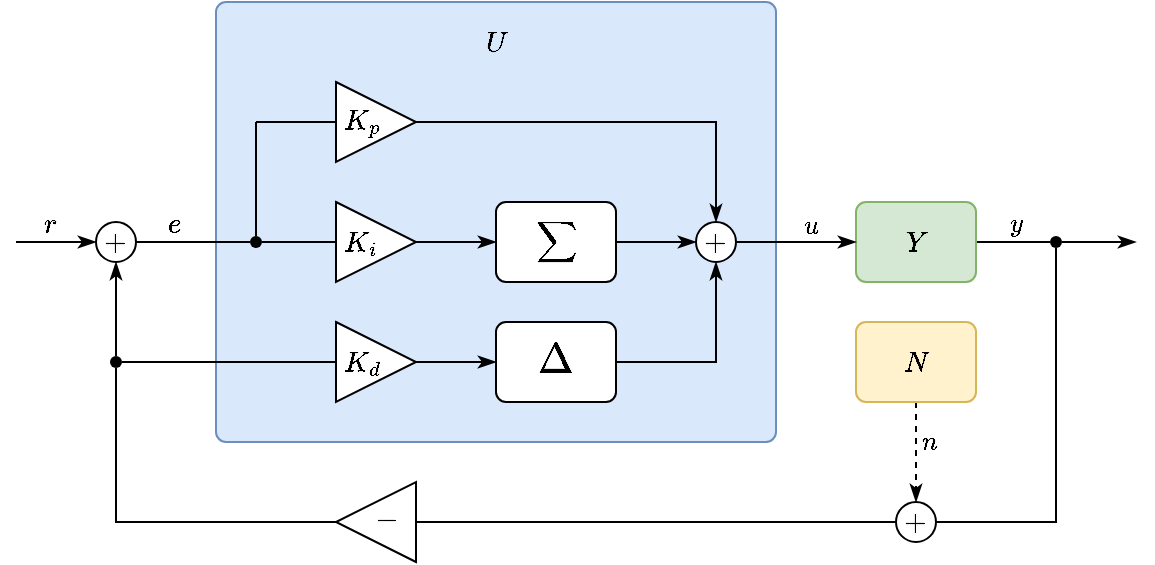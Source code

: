 <mxfile version="21.7.5" type="device">
  <diagram name="Page-1" id="2XKWPcIbEDFmkF_fYan6">
    <mxGraphModel dx="989" dy="517" grid="1" gridSize="10" guides="1" tooltips="1" connect="1" arrows="1" fold="1" page="1" pageScale="1" pageWidth="1169" pageHeight="827" math="1" shadow="0">
      <root>
        <mxCell id="0" />
        <mxCell id="1" parent="0" />
        <mxCell id="MaQ5DsDEFewdZ8NI3_F5-49" value="" style="rounded=1;whiteSpace=wrap;html=1;arcSize=10;absoluteArcSize=1;fillColor=#dae8fc;strokeColor=#6c8ebf;" parent="1" vertex="1">
          <mxGeometry x="140" y="40" width="280" height="220" as="geometry" />
        </mxCell>
        <mxCell id="MaQ5DsDEFewdZ8NI3_F5-12" value="" style="rounded=0;orthogonalLoop=1;jettySize=auto;html=1;fontFamily=Helvetica;fontSize=12;endArrow=none;endFill=0;entryX=0;entryY=0.5;entryDx=0;entryDy=0;exitX=1;exitY=0.5;exitDx=0;exitDy=0;" parent="1" source="MaQ5DsDEFewdZ8NI3_F5-1" target="MaQ5DsDEFewdZ8NI3_F5-48" edge="1">
          <mxGeometry relative="1" as="geometry">
            <mxPoint x="530" y="170" as="sourcePoint" />
            <mxPoint x="550" y="140" as="targetPoint" />
            <Array as="points" />
          </mxGeometry>
        </mxCell>
        <mxCell id="MaQ5DsDEFewdZ8NI3_F5-32" value="$$y$$" style="edgeLabel;html=1;align=center;verticalAlign=middle;resizable=0;points=[];labelBackgroundColor=none;" parent="MaQ5DsDEFewdZ8NI3_F5-12" vertex="1" connectable="0">
          <mxGeometry x="0.221" y="-2" relative="1" as="geometry">
            <mxPoint x="-3" y="-11" as="offset" />
          </mxGeometry>
        </mxCell>
        <mxCell id="MaQ5DsDEFewdZ8NI3_F5-1" value="&lt;font data-font-src=&quot;https://fonts.googleapis.com/css?family=KaTeX_Math&quot; style=&quot;font-size: 12px;&quot;&gt;$$Y$$&lt;/font&gt;" style="rounded=1;whiteSpace=wrap;html=1;fillColor=#d5e8d4;strokeColor=#82b366;fontFamily=Helvetica;fontSize=12;fontStyle=2;absoluteArcSize=1;arcSize=10;" parent="1" vertex="1">
          <mxGeometry x="460" y="140" width="60" height="40" as="geometry" />
        </mxCell>
        <mxCell id="MaQ5DsDEFewdZ8NI3_F5-6" style="rounded=0;orthogonalLoop=1;jettySize=auto;html=1;entryX=0;entryY=0.5;entryDx=0;entryDy=0;exitX=1;exitY=0.5;exitDx=0;exitDy=0;fontFamily=Helvetica;fontSize=12;endArrow=classicThin;endFill=1;" parent="1" source="MaQ5DsDEFewdZ8NI3_F5-30" target="MaQ5DsDEFewdZ8NI3_F5-1" edge="1">
          <mxGeometry relative="1" as="geometry">
            <mxPoint x="420" y="160" as="sourcePoint" />
            <Array as="points" />
          </mxGeometry>
        </mxCell>
        <mxCell id="4Pz0AKf7egqHSGNydbKW-2" value="$$u$$" style="edgeLabel;html=1;align=center;verticalAlign=middle;resizable=0;points=[];labelBackgroundColor=none;" vertex="1" connectable="0" parent="MaQ5DsDEFewdZ8NI3_F5-6">
          <mxGeometry x="0.075" y="-1" relative="1" as="geometry">
            <mxPoint x="4" y="-9" as="offset" />
          </mxGeometry>
        </mxCell>
        <mxCell id="MaQ5DsDEFewdZ8NI3_F5-5" style="rounded=0;orthogonalLoop=1;jettySize=auto;html=1;exitX=1;exitY=0.5;exitDx=0;exitDy=0;entryX=0;entryY=0.5;entryDx=0;entryDy=0;strokeColor=default;endArrow=none;endFill=0;fontFamily=Helvetica;fontSize=12;" parent="1" source="MaQ5DsDEFewdZ8NI3_F5-3" edge="1">
          <mxGeometry relative="1" as="geometry">
            <mxPoint x="140" y="160" as="targetPoint" />
          </mxGeometry>
        </mxCell>
        <mxCell id="MaQ5DsDEFewdZ8NI3_F5-21" value="$$e$$" style="edgeLabel;html=1;align=center;verticalAlign=middle;resizable=0;points=[];fontFamily=Helvetica;fontSize=12;labelBackgroundColor=none;" parent="MaQ5DsDEFewdZ8NI3_F5-5" vertex="1" connectable="0">
          <mxGeometry x="-0.093" y="-2" relative="1" as="geometry">
            <mxPoint x="1" y="-11" as="offset" />
          </mxGeometry>
        </mxCell>
        <mxCell id="MaQ5DsDEFewdZ8NI3_F5-39" style="edgeStyle=orthogonalEdgeStyle;rounded=0;orthogonalLoop=1;jettySize=auto;html=1;entryX=0.5;entryY=1;entryDx=0;entryDy=0;exitX=1;exitY=0.5;exitDx=0;exitDy=0;endArrow=none;endFill=0;" parent="1" source="MaQ5DsDEFewdZ8NI3_F5-40" target="MaQ5DsDEFewdZ8NI3_F5-45" edge="1">
          <mxGeometry relative="1" as="geometry">
            <mxPoint x="160" y="280" as="sourcePoint" />
            <Array as="points">
              <mxPoint x="90" y="300" />
            </Array>
          </mxGeometry>
        </mxCell>
        <mxCell id="MaQ5DsDEFewdZ8NI3_F5-3" value="$$+$$" style="ellipse;whiteSpace=wrap;html=1;aspect=fixed;fontFamily=Helvetica;fontSize=12;spacing=0;" parent="1" vertex="1">
          <mxGeometry x="80" y="150" width="20" height="20" as="geometry" />
        </mxCell>
        <mxCell id="MaQ5DsDEFewdZ8NI3_F5-4" value="" style="endArrow=classicThin;html=1;rounded=0;entryX=0;entryY=0.5;entryDx=0;entryDy=0;fontFamily=Helvetica;fontSize=12;endFill=1;" parent="1" target="MaQ5DsDEFewdZ8NI3_F5-3" edge="1">
          <mxGeometry width="50" height="50" relative="1" as="geometry">
            <mxPoint x="40" y="160" as="sourcePoint" />
            <mxPoint x="10" y="160" as="targetPoint" />
          </mxGeometry>
        </mxCell>
        <mxCell id="MaQ5DsDEFewdZ8NI3_F5-20" value="$$r$$" style="edgeLabel;html=1;align=center;verticalAlign=middle;resizable=0;points=[];fontFamily=Helvetica;fontSize=12;labelBackgroundColor=none;" parent="MaQ5DsDEFewdZ8NI3_F5-4" vertex="1" connectable="0">
          <mxGeometry x="-0.293" relative="1" as="geometry">
            <mxPoint x="3" y="-9" as="offset" />
          </mxGeometry>
        </mxCell>
        <mxCell id="MaQ5DsDEFewdZ8NI3_F5-9" style="rounded=0;orthogonalLoop=1;jettySize=auto;html=1;exitX=0.5;exitY=1;exitDx=0;exitDy=0;entryX=0.5;entryY=0;entryDx=0;entryDy=0;fontFamily=Helvetica;fontSize=12;endArrow=classicThin;endFill=1;dashed=1;" parent="1" source="MaQ5DsDEFewdZ8NI3_F5-10" target="MaQ5DsDEFewdZ8NI3_F5-8" edge="1">
          <mxGeometry relative="1" as="geometry">
            <mxPoint x="590" y="70" as="sourcePoint" />
          </mxGeometry>
        </mxCell>
        <mxCell id="MaQ5DsDEFewdZ8NI3_F5-38" value="$$n$$" style="edgeLabel;html=1;align=center;verticalAlign=middle;resizable=0;points=[];labelBackgroundColor=none;" parent="MaQ5DsDEFewdZ8NI3_F5-9" vertex="1" connectable="0">
          <mxGeometry x="-0.393" y="-2" relative="1" as="geometry">
            <mxPoint x="8" y="5" as="offset" />
          </mxGeometry>
        </mxCell>
        <mxCell id="MaQ5DsDEFewdZ8NI3_F5-10" value="$$N$$" style="rounded=1;whiteSpace=wrap;html=1;fillColor=#fff2cc;strokeColor=#d6b656;fontFamily=Helvetica;fontSize=12;fontStyle=2;absoluteArcSize=1;arcSize=10;" parent="1" vertex="1">
          <mxGeometry x="460" y="200" width="60" height="40" as="geometry" />
        </mxCell>
        <mxCell id="MaQ5DsDEFewdZ8NI3_F5-14" style="rounded=0;orthogonalLoop=1;jettySize=auto;html=1;exitX=1;exitY=0.5;exitDx=0;exitDy=0;fontFamily=Helvetica;fontSize=12;endArrow=classicThin;endFill=1;" parent="1" source="MaQ5DsDEFewdZ8NI3_F5-48" edge="1">
          <mxGeometry relative="1" as="geometry">
            <mxPoint x="600" y="160" as="targetPoint" />
          </mxGeometry>
        </mxCell>
        <mxCell id="MaQ5DsDEFewdZ8NI3_F5-54" style="rounded=0;orthogonalLoop=1;jettySize=auto;html=1;entryX=0.5;entryY=1;entryDx=0;entryDy=0;endArrow=none;endFill=0;exitX=1;exitY=0.5;exitDx=0;exitDy=0;" parent="1" source="MaQ5DsDEFewdZ8NI3_F5-8" target="MaQ5DsDEFewdZ8NI3_F5-48" edge="1">
          <mxGeometry relative="1" as="geometry">
            <mxPoint x="590" y="150" as="sourcePoint" />
            <Array as="points">
              <mxPoint x="560" y="300" />
            </Array>
          </mxGeometry>
        </mxCell>
        <mxCell id="MaQ5DsDEFewdZ8NI3_F5-8" value="$$+$$" style="ellipse;whiteSpace=wrap;html=1;aspect=fixed;fontFamily=Helvetica;fontSize=12;spacing=0;" parent="1" vertex="1">
          <mxGeometry x="480" y="290" width="20" height="20" as="geometry" />
        </mxCell>
        <mxCell id="MaQ5DsDEFewdZ8NI3_F5-34" style="edgeStyle=orthogonalEdgeStyle;rounded=0;orthogonalLoop=1;jettySize=auto;html=1;exitX=1;exitY=0.5;exitDx=0;exitDy=0;entryX=0.5;entryY=1;entryDx=0;entryDy=0;endArrow=classicThin;endFill=1;" parent="1" source="MaQ5DsDEFewdZ8NI3_F5-18" target="MaQ5DsDEFewdZ8NI3_F5-30" edge="1">
          <mxGeometry relative="1" as="geometry" />
        </mxCell>
        <mxCell id="MaQ5DsDEFewdZ8NI3_F5-18" value="$$\Delta$$" style="rounded=1;whiteSpace=wrap;html=1;fontFamily=Helvetica;fontSize=18;fontStyle=0;absoluteArcSize=1;arcSize=10;" parent="1" vertex="1">
          <mxGeometry x="280" y="200" width="60" height="40" as="geometry" />
        </mxCell>
        <mxCell id="MaQ5DsDEFewdZ8NI3_F5-22" value="" style="endArrow=none;html=1;rounded=0;fontFamily=Helvetica;fontSize=12;exitX=0.5;exitY=0;exitDx=0;exitDy=0;" parent="1" source="MaQ5DsDEFewdZ8NI3_F5-47" edge="1">
          <mxGeometry width="50" height="50" relative="1" as="geometry">
            <mxPoint x="160" y="160" as="sourcePoint" />
            <mxPoint x="160" y="100" as="targetPoint" />
          </mxGeometry>
        </mxCell>
        <mxCell id="MaQ5DsDEFewdZ8NI3_F5-23" value="" style="endArrow=none;html=1;rounded=0;entryX=0;entryY=0.5;entryDx=0;entryDy=0;fontFamily=Helvetica;fontSize=12;endFill=0;" parent="1" target="MaQ5DsDEFewdZ8NI3_F5-26" edge="1">
          <mxGeometry width="50" height="50" relative="1" as="geometry">
            <mxPoint x="160" y="100" as="sourcePoint" />
            <mxPoint x="200" y="100" as="targetPoint" />
          </mxGeometry>
        </mxCell>
        <mxCell id="MaQ5DsDEFewdZ8NI3_F5-24" value="" style="endArrow=none;html=1;rounded=0;entryX=0;entryY=0.5;entryDx=0;entryDy=0;fontFamily=Helvetica;fontSize=12;endFill=0;" parent="1" target="MaQ5DsDEFewdZ8NI3_F5-47" edge="1">
          <mxGeometry width="50" height="50" relative="1" as="geometry">
            <mxPoint x="140" y="160" as="sourcePoint" />
            <mxPoint x="200" y="159.71" as="targetPoint" />
          </mxGeometry>
        </mxCell>
        <mxCell id="MaQ5DsDEFewdZ8NI3_F5-25" value="" style="endArrow=none;html=1;rounded=0;entryX=0;entryY=0.5;entryDx=0;entryDy=0;fontFamily=Helvetica;fontSize=12;endFill=0;exitX=1;exitY=0.5;exitDx=0;exitDy=0;" parent="1" source="MaQ5DsDEFewdZ8NI3_F5-45" target="MaQ5DsDEFewdZ8NI3_F5-28" edge="1">
          <mxGeometry width="50" height="50" relative="1" as="geometry">
            <mxPoint x="90" y="220" as="sourcePoint" />
            <mxPoint x="180" y="219.71" as="targetPoint" />
          </mxGeometry>
        </mxCell>
        <mxCell id="MaQ5DsDEFewdZ8NI3_F5-33" style="edgeStyle=orthogonalEdgeStyle;rounded=0;orthogonalLoop=1;jettySize=auto;html=1;exitX=1;exitY=0.5;exitDx=0;exitDy=0;entryX=0.5;entryY=0;entryDx=0;entryDy=0;endArrow=classicThin;endFill=1;" parent="1" source="MaQ5DsDEFewdZ8NI3_F5-26" target="MaQ5DsDEFewdZ8NI3_F5-30" edge="1">
          <mxGeometry relative="1" as="geometry" />
        </mxCell>
        <mxCell id="MaQ5DsDEFewdZ8NI3_F5-26" value="$$K_p$$" style="triangle;whiteSpace=wrap;html=1;align=left;spacingLeft=4;fontFamily=Helvetica;fontSize=12;spacing=0;" parent="1" vertex="1">
          <mxGeometry x="200" y="80" width="40" height="40" as="geometry" />
        </mxCell>
        <mxCell id="MaQ5DsDEFewdZ8NI3_F5-36" style="edgeStyle=orthogonalEdgeStyle;rounded=0;orthogonalLoop=1;jettySize=auto;html=1;exitX=1;exitY=0.5;exitDx=0;exitDy=0;entryX=0;entryY=0.5;entryDx=0;entryDy=0;endArrow=classicThin;endFill=1;" parent="1" source="MaQ5DsDEFewdZ8NI3_F5-27" target="MaQ5DsDEFewdZ8NI3_F5-29" edge="1">
          <mxGeometry relative="1" as="geometry">
            <Array as="points">
              <mxPoint x="230" y="160" />
              <mxPoint x="230" y="160" />
            </Array>
          </mxGeometry>
        </mxCell>
        <mxCell id="MaQ5DsDEFewdZ8NI3_F5-27" value="$$K_i$$" style="triangle;whiteSpace=wrap;html=1;align=left;spacingLeft=4;fontFamily=Helvetica;fontSize=12;spacing=0;" parent="1" vertex="1">
          <mxGeometry x="200" y="140" width="40" height="40" as="geometry" />
        </mxCell>
        <mxCell id="MaQ5DsDEFewdZ8NI3_F5-37" style="edgeStyle=orthogonalEdgeStyle;rounded=0;orthogonalLoop=1;jettySize=auto;html=1;exitX=1;exitY=0.5;exitDx=0;exitDy=0;entryX=0;entryY=0.5;entryDx=0;entryDy=0;endArrow=classicThin;endFill=1;" parent="1" source="MaQ5DsDEFewdZ8NI3_F5-28" target="MaQ5DsDEFewdZ8NI3_F5-18" edge="1">
          <mxGeometry relative="1" as="geometry" />
        </mxCell>
        <mxCell id="MaQ5DsDEFewdZ8NI3_F5-28" value="$$K_d$$" style="triangle;whiteSpace=wrap;html=1;align=left;spacingLeft=4;fontFamily=Helvetica;fontSize=12;spacing=0;" parent="1" vertex="1">
          <mxGeometry x="200" y="200" width="40" height="40" as="geometry" />
        </mxCell>
        <mxCell id="MaQ5DsDEFewdZ8NI3_F5-35" style="edgeStyle=orthogonalEdgeStyle;rounded=0;orthogonalLoop=1;jettySize=auto;html=1;exitX=1;exitY=0.5;exitDx=0;exitDy=0;entryX=0;entryY=0.5;entryDx=0;entryDy=0;endArrow=classicThin;endFill=1;" parent="1" source="MaQ5DsDEFewdZ8NI3_F5-29" target="MaQ5DsDEFewdZ8NI3_F5-30" edge="1">
          <mxGeometry relative="1" as="geometry">
            <Array as="points">
              <mxPoint x="340" y="160" />
              <mxPoint x="340" y="160" />
            </Array>
          </mxGeometry>
        </mxCell>
        <mxCell id="MaQ5DsDEFewdZ8NI3_F5-29" value="$$\sum$$" style="rounded=1;whiteSpace=wrap;html=1;fontFamily=Helvetica;fontSize=12;fontStyle=0;absoluteArcSize=1;arcSize=10;" parent="1" vertex="1">
          <mxGeometry x="280" y="140" width="60" height="40" as="geometry" />
        </mxCell>
        <mxCell id="MaQ5DsDEFewdZ8NI3_F5-30" value="$$+$$" style="ellipse;whiteSpace=wrap;html=1;aspect=fixed;fontFamily=Helvetica;fontSize=12;spacing=0;" parent="1" vertex="1">
          <mxGeometry x="380" y="150" width="20" height="20" as="geometry" />
        </mxCell>
        <mxCell id="MaQ5DsDEFewdZ8NI3_F5-40" value="$$-$$" style="triangle;whiteSpace=wrap;html=1;align=left;spacingLeft=9;fontFamily=Helvetica;fontSize=12;rotation=-180;spacing=0;" parent="1" vertex="1">
          <mxGeometry x="200" y="280" width="40" height="40" as="geometry" />
        </mxCell>
        <mxCell id="MaQ5DsDEFewdZ8NI3_F5-55" style="edgeStyle=orthogonalEdgeStyle;rounded=0;orthogonalLoop=1;jettySize=auto;html=1;exitX=0.5;exitY=0;exitDx=0;exitDy=0;entryX=0.5;entryY=1;entryDx=0;entryDy=0;endArrow=classicThin;endFill=1;" parent="1" source="MaQ5DsDEFewdZ8NI3_F5-45" target="MaQ5DsDEFewdZ8NI3_F5-3" edge="1">
          <mxGeometry relative="1" as="geometry" />
        </mxCell>
        <mxCell id="MaQ5DsDEFewdZ8NI3_F5-45" value="" style="ellipse;whiteSpace=wrap;html=1;strokeColor=none;fillColor=#000000;" parent="1" vertex="1">
          <mxGeometry x="87" y="217" width="6" height="6" as="geometry" />
        </mxCell>
        <mxCell id="MaQ5DsDEFewdZ8NI3_F5-56" style="edgeStyle=orthogonalEdgeStyle;rounded=0;orthogonalLoop=1;jettySize=auto;html=1;exitX=1;exitY=0.5;exitDx=0;exitDy=0;entryX=0;entryY=0.5;entryDx=0;entryDy=0;endArrow=none;endFill=0;" parent="1" source="MaQ5DsDEFewdZ8NI3_F5-47" target="MaQ5DsDEFewdZ8NI3_F5-27" edge="1">
          <mxGeometry relative="1" as="geometry" />
        </mxCell>
        <mxCell id="MaQ5DsDEFewdZ8NI3_F5-47" value="" style="ellipse;whiteSpace=wrap;html=1;strokeColor=none;fillColor=#000000;" parent="1" vertex="1">
          <mxGeometry x="157" y="157" width="6" height="6" as="geometry" />
        </mxCell>
        <mxCell id="MaQ5DsDEFewdZ8NI3_F5-48" value="" style="ellipse;whiteSpace=wrap;html=1;strokeColor=none;fillColor=#000000;" parent="1" vertex="1">
          <mxGeometry x="557" y="157" width="6" height="6" as="geometry" />
        </mxCell>
        <mxCell id="MaQ5DsDEFewdZ8NI3_F5-52" value="$$U$$" style="text;html=1;strokeColor=none;fillColor=none;align=center;verticalAlign=middle;whiteSpace=wrap;rounded=0;" parent="1" vertex="1">
          <mxGeometry x="250" y="40" width="60" height="40" as="geometry" />
        </mxCell>
        <mxCell id="MaQ5DsDEFewdZ8NI3_F5-53" value="" style="endArrow=none;html=1;rounded=0;edgeStyle=orthogonalEdgeStyle;entryX=0;entryY=0.5;entryDx=0;entryDy=0;exitX=0;exitY=0.5;exitDx=0;exitDy=0;" parent="1" source="MaQ5DsDEFewdZ8NI3_F5-40" target="MaQ5DsDEFewdZ8NI3_F5-8" edge="1">
          <mxGeometry width="50" height="50" relative="1" as="geometry">
            <mxPoint x="520" y="268" as="sourcePoint" />
            <mxPoint x="610" y="160" as="targetPoint" />
          </mxGeometry>
        </mxCell>
      </root>
    </mxGraphModel>
  </diagram>
</mxfile>

